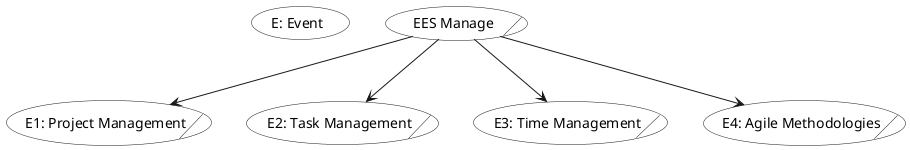 @startuml "EESManage"

skinparam usecase {
BackgroundColor transparent
shadowing false
}
(E: Event)

(EES Manage)/ as E0 
(E1: Project Management)/ as E1 

(E2: Task Management)/ as E2
(E3: Time Management)/ as E3 
(E4: Agile Methodologies)/ as E4 


E0 --> E1

E0 --> E2
E0 --> E3
E0 --> E4




@enduml


